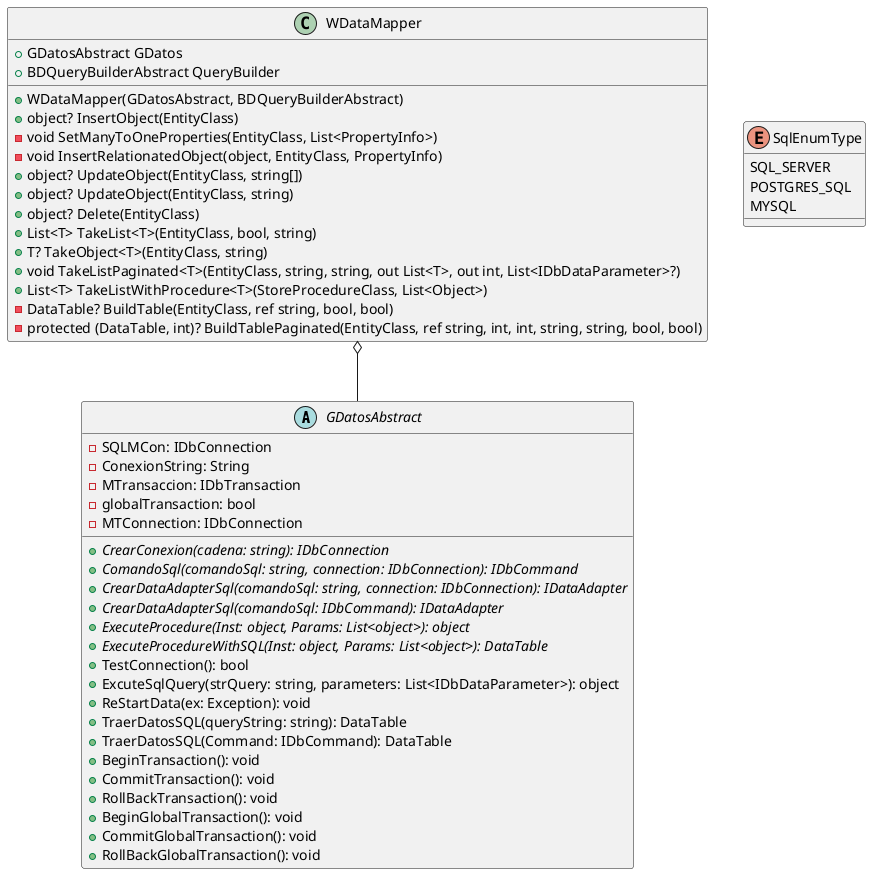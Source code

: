 @startuml

abstract class GDatosAbstract {
    - SQLMCon: IDbConnection
    - ConexionString: String
    - MTransaccion: IDbTransaction
    - globalTransaction: bool
    - MTConnection: IDbConnection
    {abstract} + CrearConexion(cadena: string): IDbConnection
    {abstract} + ComandoSql(comandoSql: string, connection: IDbConnection): IDbCommand
    {abstract} + CrearDataAdapterSql(comandoSql: string, connection: IDbConnection): IDataAdapter
    {abstract} + CrearDataAdapterSql(comandoSql: IDbCommand): IDataAdapter
    {abstract} + ExecuteProcedure(Inst: object, Params: List<object>): object
    {abstract} + ExecuteProcedureWithSQL(Inst: object, Params: List<object>): DataTable
    + TestConnection(): bool
    + ExcuteSqlQuery(strQuery: string, parameters: List<IDbDataParameter>): object
    + ReStartData(ex: Exception): void
    + TraerDatosSQL(queryString: string): DataTable
    + TraerDatosSQL(Command: IDbCommand): DataTable
    + BeginTransaction(): void
    + CommitTransaction(): void
    + RollBackTransaction(): void
    + BeginGlobalTransaction(): void
    + CommitGlobalTransaction(): void
    + RollBackGlobalTransaction(): void
}

class WDataMapper {
    +GDatosAbstract GDatos
    +BDQueryBuilderAbstract QueryBuilder
    +WDataMapper(GDatosAbstract, BDQueryBuilderAbstract)
    +object? InsertObject(EntityClass)
    -void SetManyToOneProperties(EntityClass, List<PropertyInfo>)
    -void InsertRelationatedObject(object, EntityClass, PropertyInfo)
    +object? UpdateObject(EntityClass, string[])
    +object? UpdateObject(EntityClass, string)
    +object? Delete(EntityClass)
    +List<T> TakeList<T>(EntityClass, bool, string)
    +T? TakeObject<T>(EntityClass, string)
    +void TakeListPaginated<T>(EntityClass, string, string, out List<T>, out int, List<IDbDataParameter>?)
    +List<T> TakeListWithProcedure<T>(StoreProcedureClass, List<Object>)
    -DataTable? BuildTable(EntityClass, ref string, bool, bool)
    -protected (DataTable, int)? BuildTablePaginated(EntityClass, ref string, int, int, string, string, bool, bool)
}

enum SqlEnumType {
    SQL_SERVER
    POSTGRES_SQL
    MYSQL
}
WDataMapper o-- GDatosAbstract
@enduml

